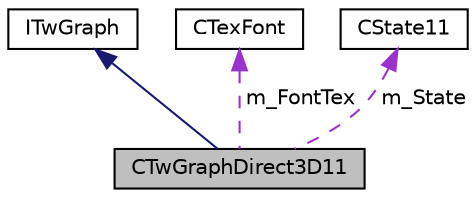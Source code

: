 digraph "CTwGraphDirect3D11"
{
  edge [fontname="Helvetica",fontsize="10",labelfontname="Helvetica",labelfontsize="10"];
  node [fontname="Helvetica",fontsize="10",shape=record];
  Node1 [label="CTwGraphDirect3D11",height=0.2,width=0.4,color="black", fillcolor="grey75", style="filled", fontcolor="black"];
  Node2 -> Node1 [dir="back",color="midnightblue",fontsize="10",style="solid",fontname="Helvetica"];
  Node2 [label="ITwGraph",height=0.2,width=0.4,color="black", fillcolor="white", style="filled",URL="$class_i_tw_graph.html"];
  Node3 -> Node1 [dir="back",color="darkorchid3",fontsize="10",style="dashed",label=" m_FontTex" ,fontname="Helvetica"];
  Node3 [label="CTexFont",height=0.2,width=0.4,color="black", fillcolor="white", style="filled",URL="$struct_c_tex_font.html"];
  Node4 -> Node1 [dir="back",color="darkorchid3",fontsize="10",style="dashed",label=" m_State" ,fontname="Helvetica"];
  Node4 [label="CState11",height=0.2,width=0.4,color="black", fillcolor="white", style="filled",URL="$struct_c_state11.html"];
}
